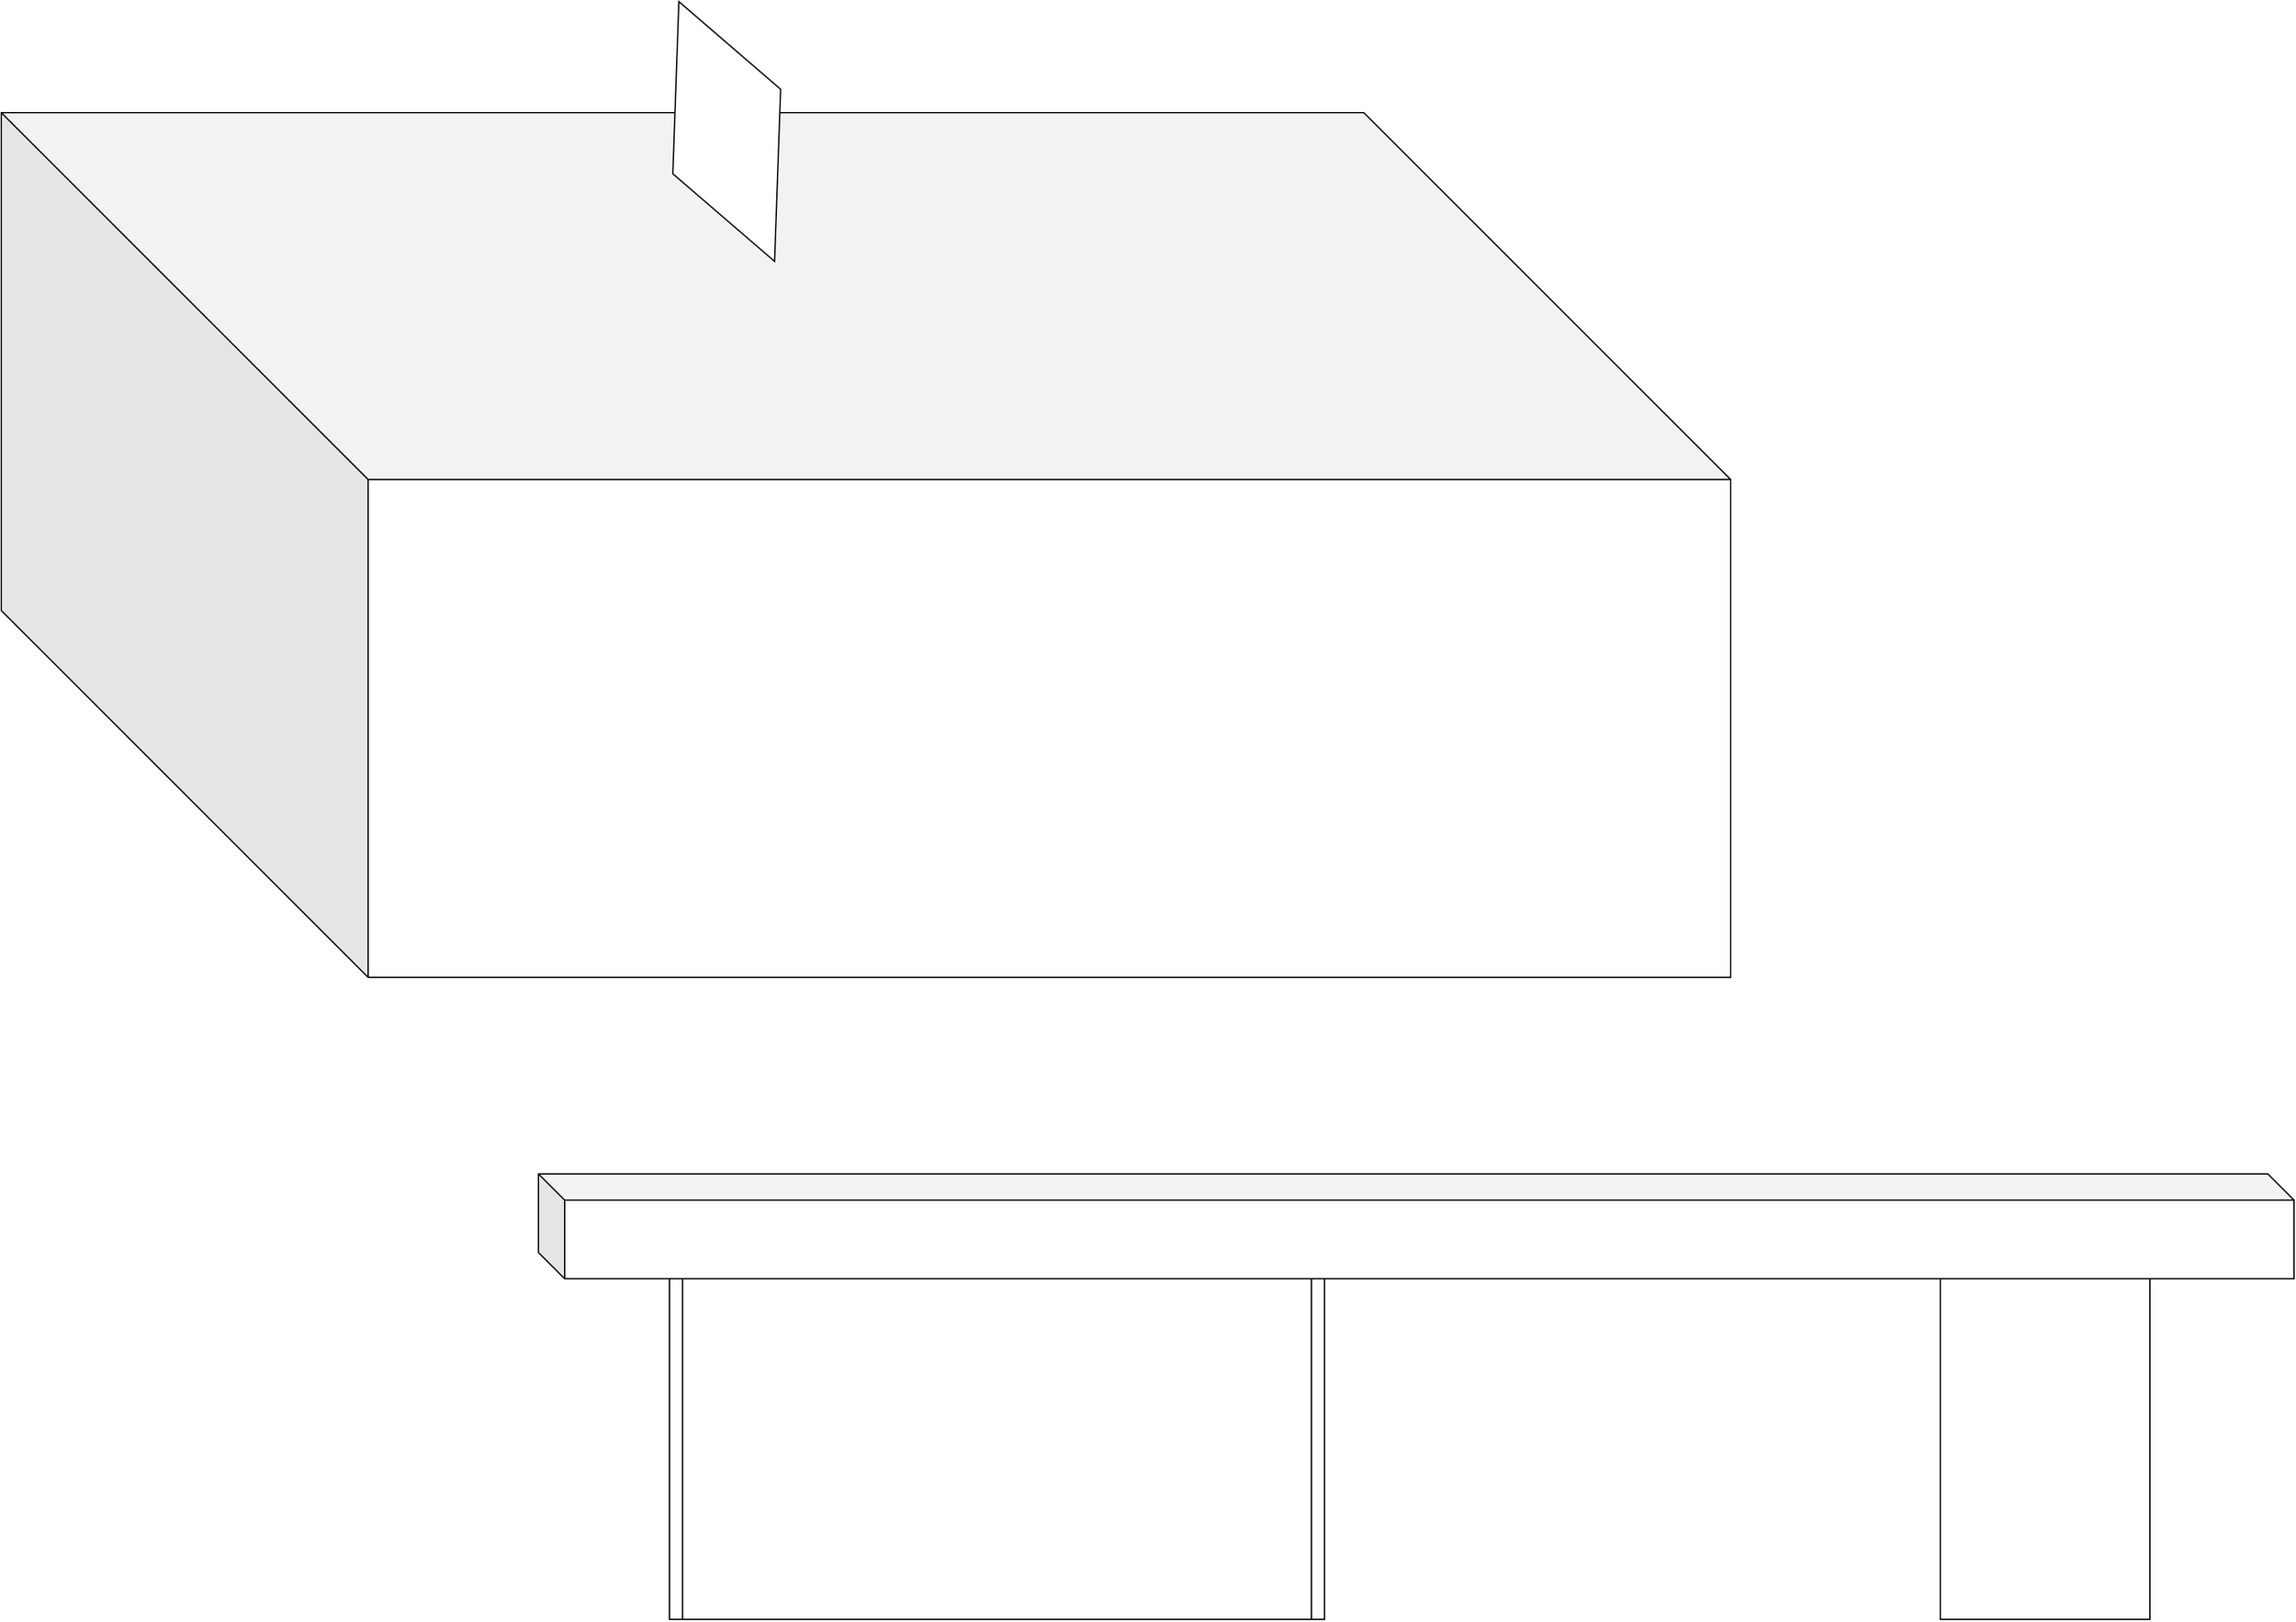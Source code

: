 <mxfile version="25.0.3">
  <diagram name="Página-1" id="enXfsduxzIJ1R6LtTabG">
    <mxGraphModel dx="1488" dy="1278" grid="1" gridSize="10" guides="1" tooltips="1" connect="1" arrows="1" fold="1" page="1" pageScale="1" pageWidth="827" pageHeight="1169" math="0" shadow="0">
      <root>
        <mxCell id="0" />
        <mxCell id="1" parent="0" />
        <mxCell id="sUjVDAO8mVzvyYbVlsG6-3" value="" style="shape=process;whiteSpace=wrap;html=1;backgroundOutline=1;size=0.02;" vertex="1" parent="1">
          <mxGeometry x="560" y="1750" width="500" height="280" as="geometry" />
        </mxCell>
        <mxCell id="sUjVDAO8mVzvyYbVlsG6-4" value="" style="rounded=0;whiteSpace=wrap;html=1;" vertex="1" parent="1">
          <mxGeometry x="1530" y="1750" width="160" height="280" as="geometry" />
        </mxCell>
        <mxCell id="sUjVDAO8mVzvyYbVlsG6-5" value="" style="shape=cube;whiteSpace=wrap;html=1;boundedLbl=1;backgroundOutline=1;darkOpacity=0.05;darkOpacity2=0.1;" vertex="1" parent="1">
          <mxGeometry x="460" y="1690" width="1340" height="80" as="geometry" />
        </mxCell>
        <mxCell id="sUjVDAO8mVzvyYbVlsG6-6" value="" style="shape=cube;whiteSpace=wrap;html=1;boundedLbl=1;backgroundOutline=1;darkOpacity=0.05;darkOpacity2=0.1;size=280;" vertex="1" parent="1">
          <mxGeometry x="50" y="880" width="1320" height="660" as="geometry" />
        </mxCell>
        <mxCell id="sUjVDAO8mVzvyYbVlsG6-7" value="" style="shape=parallelogram;perimeter=parallelogramPerimeter;whiteSpace=wrap;html=1;fixedSize=1;rotation=-178;size=64.11;direction=south;" vertex="1" parent="1">
          <mxGeometry x="563.725" y="796.555" width="79.95" height="195.62" as="geometry" />
        </mxCell>
      </root>
    </mxGraphModel>
  </diagram>
</mxfile>
